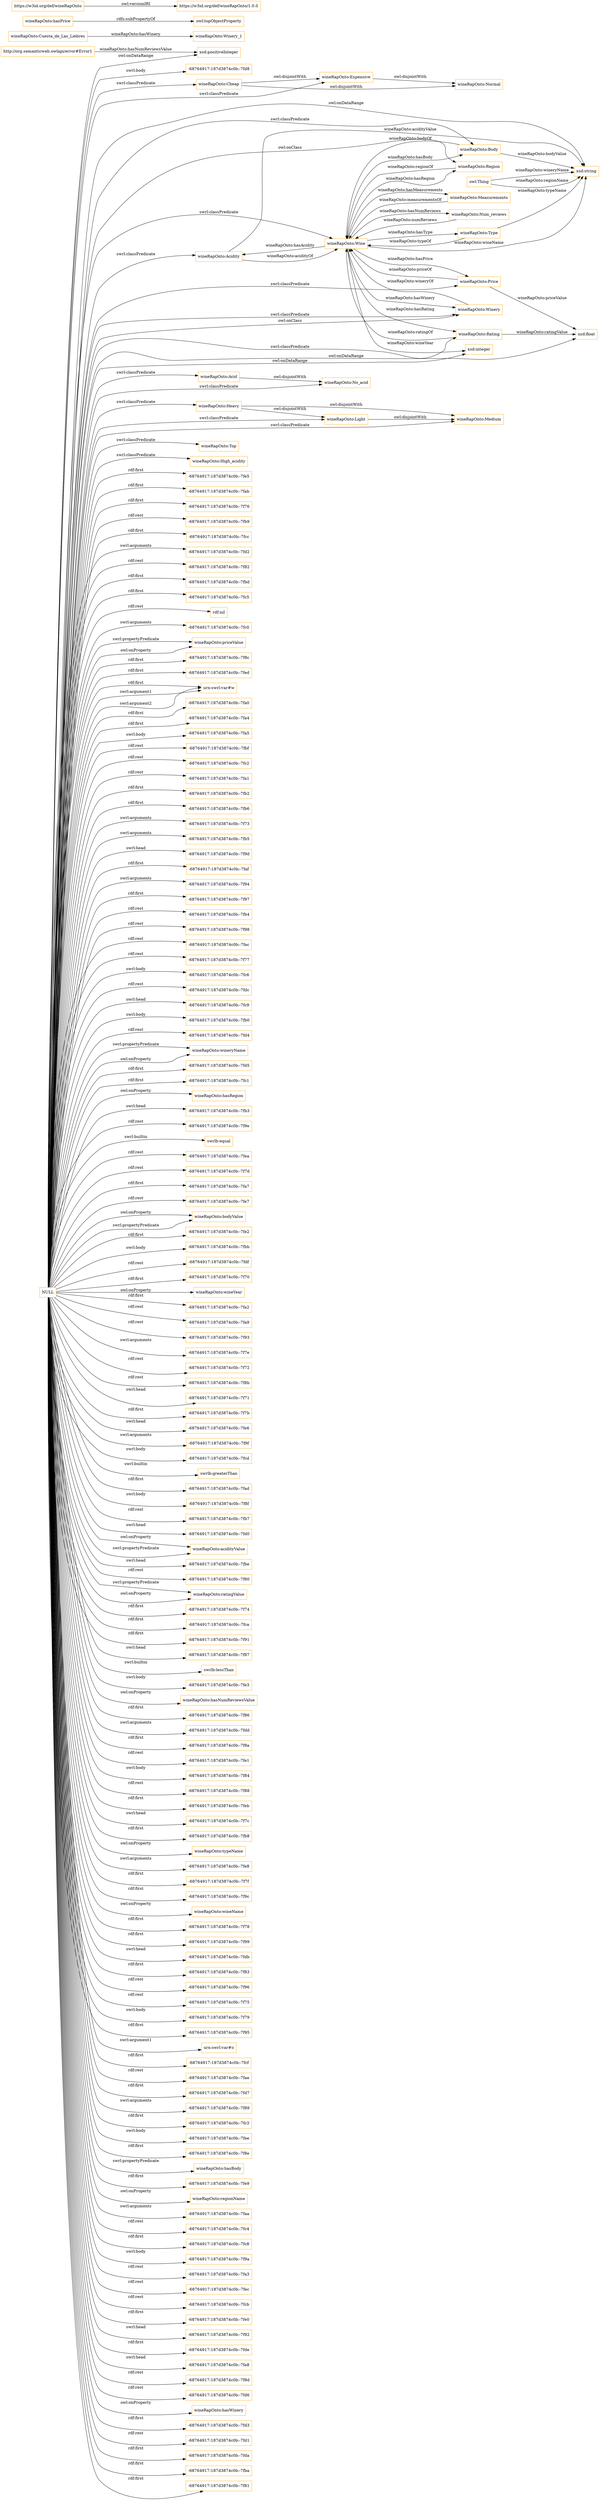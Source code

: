 digraph ar2dtool_diagram { 
rankdir=LR;
size="1501"
node [shape = rectangle, color="orange"]; "wineRapOnto:Expensive" "wineRapOnto:Num_reviews" "wineRapOnto:Acidity" "http://org.semanticweb.owlapi/error#Error1" "wineRapOnto:Cheap" "wineRapOnto:Acid" "wineRapOnto:Body" "wineRapOnto:Heavy" "wineRapOnto:Type" "wineRapOnto:Normal" "wineRapOnto:Region" "wineRapOnto:Winery" "wineRapOnto:Top" "wineRapOnto:Wine" "wineRapOnto:Light" "wineRapOnto:Rating" "wineRapOnto:No_acid" "wineRapOnto:High_acidity" "wineRapOnto:Measurements" "wineRapOnto:Medium" "wineRapOnto:Price" ; /*classes style*/
	"wineRapOnto:Cuesta_de_Las_Liebres" -> "wineRapOnto:Winery_1" [ label = "wineRapOnto:hasWinery" ];
	"wineRapOnto:Heavy" -> "wineRapOnto:Medium" [ label = "owl:disjointWith" ];
	"wineRapOnto:Heavy" -> "wineRapOnto:Light" [ label = "owl:disjointWith" ];
	"NULL" -> "-68764917:187d3874c0b:-7fe5" [ label = "rdf:first" ];
	"NULL" -> "-68764917:187d3874c0b:-7fab" [ label = "rdf:first" ];
	"NULL" -> "-68764917:187d3874c0b:-7f76" [ label = "rdf:first" ];
	"NULL" -> "-68764917:187d3874c0b:-7fb9" [ label = "rdf:rest" ];
	"NULL" -> "-68764917:187d3874c0b:-7fcc" [ label = "rdf:first" ];
	"NULL" -> "-68764917:187d3874c0b:-7fd2" [ label = "swrl:arguments" ];
	"NULL" -> "wineRapOnto:Light" [ label = "swrl:classPredicate" ];
	"NULL" -> "-68764917:187d3874c0b:-7f82" [ label = "rdf:rest" ];
	"NULL" -> "-68764917:187d3874c0b:-7fbd" [ label = "rdf:first" ];
	"NULL" -> "wineRapOnto:Expensive" [ label = "swrl:classPredicate" ];
	"NULL" -> "-68764917:187d3874c0b:-7fc5" [ label = "rdf:first" ];
	"NULL" -> "wineRapOnto:Winery" [ label = "swrl:classPredicate" ];
	"NULL" -> "rdf:nil" [ label = "rdf:rest" ];
	"NULL" -> "-68764917:187d3874c0b:-7fc0" [ label = "swrl:arguments" ];
	"NULL" -> "wineRapOnto:priceValue" [ label = "swrl:propertyPredicate" ];
	"NULL" -> "-68764917:187d3874c0b:-7f8c" [ label = "rdf:first" ];
	"NULL" -> "-68764917:187d3874c0b:-7fed" [ label = "rdf:first" ];
	"NULL" -> "urn:swrl:var#w" [ label = "swrl:argument1" ];
	"NULL" -> "-68764917:187d3874c0b:-7fa0" [ label = "rdf:first" ];
	"NULL" -> "-68764917:187d3874c0b:-7fa4" [ label = "rdf:first" ];
	"NULL" -> "urn:swrl:var#w" [ label = "swrl:argument2" ];
	"NULL" -> "-68764917:187d3874c0b:-7fa5" [ label = "swrl:body" ];
	"NULL" -> "-68764917:187d3874c0b:-7fbf" [ label = "rdf:rest" ];
	"NULL" -> "wineRapOnto:Wine" [ label = "swrl:classPredicate" ];
	"NULL" -> "-68764917:187d3874c0b:-7fc2" [ label = "rdf:rest" ];
	"NULL" -> "-68764917:187d3874c0b:-7fa1" [ label = "rdf:rest" ];
	"NULL" -> "-68764917:187d3874c0b:-7fb2" [ label = "rdf:first" ];
	"NULL" -> "-68764917:187d3874c0b:-7fb6" [ label = "rdf:first" ];
	"NULL" -> "-68764917:187d3874c0b:-7f73" [ label = "swrl:arguments" ];
	"NULL" -> "-68764917:187d3874c0b:-7fb5" [ label = "swrl:arguments" ];
	"NULL" -> "-68764917:187d3874c0b:-7f9d" [ label = "swrl:head" ];
	"NULL" -> "-68764917:187d3874c0b:-7faf" [ label = "rdf:first" ];
	"NULL" -> "-68764917:187d3874c0b:-7f94" [ label = "swrl:arguments" ];
	"NULL" -> "wineRapOnto:priceValue" [ label = "owl:onProperty" ];
	"NULL" -> "-68764917:187d3874c0b:-7f97" [ label = "rdf:first" ];
	"NULL" -> "-68764917:187d3874c0b:-7fb4" [ label = "rdf:rest" ];
	"NULL" -> "-68764917:187d3874c0b:-7f98" [ label = "rdf:rest" ];
	"NULL" -> "-68764917:187d3874c0b:-7fac" [ label = "rdf:rest" ];
	"NULL" -> "-68764917:187d3874c0b:-7f77" [ label = "rdf:rest" ];
	"NULL" -> "-68764917:187d3874c0b:-7fc6" [ label = "swrl:body" ];
	"NULL" -> "wineRapOnto:Rating" [ label = "swrl:classPredicate" ];
	"NULL" -> "-68764917:187d3874c0b:-7fdc" [ label = "rdf:rest" ];
	"NULL" -> "-68764917:187d3874c0b:-7fc9" [ label = "swrl:head" ];
	"NULL" -> "-68764917:187d3874c0b:-7fb0" [ label = "swrl:body" ];
	"NULL" -> "xsd:float" [ label = "owl:onDataRange" ];
	"NULL" -> "urn:swrl:var#w" [ label = "rdf:first" ];
	"NULL" -> "-68764917:187d3874c0b:-7fd4" [ label = "rdf:rest" ];
	"NULL" -> "wineRapOnto:wineryName" [ label = "swrl:propertyPredicate" ];
	"NULL" -> "-68764917:187d3874c0b:-7fd5" [ label = "rdf:first" ];
	"NULL" -> "-68764917:187d3874c0b:-7fc1" [ label = "rdf:first" ];
	"NULL" -> "wineRapOnto:hasRegion" [ label = "owl:onProperty" ];
	"NULL" -> "-68764917:187d3874c0b:-7fb3" [ label = "swrl:head" ];
	"NULL" -> "-68764917:187d3874c0b:-7f9e" [ label = "rdf:rest" ];
	"NULL" -> "swrlb:equal" [ label = "swrl:builtin" ];
	"NULL" -> "-68764917:187d3874c0b:-7fea" [ label = "rdf:rest" ];
	"NULL" -> "-68764917:187d3874c0b:-7f7d" [ label = "rdf:rest" ];
	"NULL" -> "xsd:positiveInteger" [ label = "owl:onDataRange" ];
	"NULL" -> "xsd:string" [ label = "owl:onDataRange" ];
	"NULL" -> "-68764917:187d3874c0b:-7fe7" [ label = "rdf:rest" ];
	"NULL" -> "wineRapOnto:bodyValue" [ label = "owl:onProperty" ];
	"NULL" -> "-68764917:187d3874c0b:-7fe2" [ label = "rdf:first" ];
	"NULL" -> "-68764917:187d3874c0b:-7fbb" [ label = "swrl:body" ];
	"NULL" -> "-68764917:187d3874c0b:-7fdf" [ label = "rdf:rest" ];
	"NULL" -> "-68764917:187d3874c0b:-7f70" [ label = "rdf:first" ];
	"NULL" -> "wineRapOnto:Winery" [ label = "owl:onClass" ];
	"NULL" -> "wineRapOnto:Acid" [ label = "swrl:classPredicate" ];
	"NULL" -> "wineRapOnto:Body" [ label = "swrl:classPredicate" ];
	"NULL" -> "wineRapOnto:wineYear" [ label = "owl:onProperty" ];
	"NULL" -> "-68764917:187d3874c0b:-7fa2" [ label = "rdf:first" ];
	"NULL" -> "-68764917:187d3874c0b:-7fa9" [ label = "rdf:rest" ];
	"NULL" -> "-68764917:187d3874c0b:-7f93" [ label = "rdf:rest" ];
	"NULL" -> "-68764917:187d3874c0b:-7f7e" [ label = "swrl:arguments" ];
	"NULL" -> "wineRapOnto:Medium" [ label = "swrl:classPredicate" ];
	"NULL" -> "-68764917:187d3874c0b:-7f72" [ label = "rdf:rest" ];
	"NULL" -> "-68764917:187d3874c0b:-7f8b" [ label = "rdf:rest" ];
	"NULL" -> "-68764917:187d3874c0b:-7f71" [ label = "swrl:head" ];
	"NULL" -> "-68764917:187d3874c0b:-7f7b" [ label = "rdf:first" ];
	"NULL" -> "wineRapOnto:No_acid" [ label = "swrl:classPredicate" ];
	"NULL" -> "-68764917:187d3874c0b:-7fe6" [ label = "swrl:head" ];
	"NULL" -> "-68764917:187d3874c0b:-7f9f" [ label = "swrl:arguments" ];
	"NULL" -> "-68764917:187d3874c0b:-7fcd" [ label = "swrl:body" ];
	"NULL" -> "swrlb:greaterThan" [ label = "swrl:builtin" ];
	"NULL" -> "-68764917:187d3874c0b:-7fad" [ label = "rdf:first" ];
	"NULL" -> "-68764917:187d3874c0b:-7f8f" [ label = "swrl:body" ];
	"NULL" -> "-68764917:187d3874c0b:-7fb7" [ label = "rdf:rest" ];
	"NULL" -> "-68764917:187d3874c0b:-7fd0" [ label = "swrl:head" ];
	"NULL" -> "wineRapOnto:acidityValue" [ label = "owl:onProperty" ];
	"NULL" -> "-68764917:187d3874c0b:-7fbe" [ label = "swrl:head" ];
	"NULL" -> "-68764917:187d3874c0b:-7f80" [ label = "rdf:rest" ];
	"NULL" -> "wineRapOnto:ratingValue" [ label = "swrl:propertyPredicate" ];
	"NULL" -> "-68764917:187d3874c0b:-7f74" [ label = "rdf:first" ];
	"NULL" -> "wineRapOnto:Price" [ label = "swrl:classPredicate" ];
	"NULL" -> "-68764917:187d3874c0b:-7fca" [ label = "rdf:first" ];
	"NULL" -> "-68764917:187d3874c0b:-7f91" [ label = "rdf:first" ];
	"NULL" -> "-68764917:187d3874c0b:-7f87" [ label = "swrl:head" ];
	"NULL" -> "wineRapOnto:Cheap" [ label = "swrl:classPredicate" ];
	"NULL" -> "swrlb:lessThan" [ label = "swrl:builtin" ];
	"NULL" -> "-68764917:187d3874c0b:-7fe3" [ label = "swrl:body" ];
	"NULL" -> "wineRapOnto:hasNumReviewsValue" [ label = "owl:onProperty" ];
	"NULL" -> "-68764917:187d3874c0b:-7f86" [ label = "rdf:first" ];
	"NULL" -> "-68764917:187d3874c0b:-7fdd" [ label = "swrl:arguments" ];
	"NULL" -> "-68764917:187d3874c0b:-7f8a" [ label = "rdf:first" ];
	"NULL" -> "-68764917:187d3874c0b:-7fe1" [ label = "rdf:rest" ];
	"NULL" -> "-68764917:187d3874c0b:-7f84" [ label = "swrl:body" ];
	"NULL" -> "-68764917:187d3874c0b:-7f88" [ label = "rdf:rest" ];
	"NULL" -> "-68764917:187d3874c0b:-7feb" [ label = "rdf:first" ];
	"NULL" -> "-68764917:187d3874c0b:-7f7c" [ label = "swrl:head" ];
	"NULL" -> "-68764917:187d3874c0b:-7fb8" [ label = "rdf:first" ];
	"NULL" -> "wineRapOnto:typeName" [ label = "owl:onProperty" ];
	"NULL" -> "-68764917:187d3874c0b:-7fe8" [ label = "swrl:arguments" ];
	"NULL" -> "-68764917:187d3874c0b:-7f7f" [ label = "rdf:first" ];
	"NULL" -> "-68764917:187d3874c0b:-7f9c" [ label = "rdf:first" ];
	"NULL" -> "wineRapOnto:bodyValue" [ label = "swrl:propertyPredicate" ];
	"NULL" -> "wineRapOnto:wineName" [ label = "owl:onProperty" ];
	"NULL" -> "-68764917:187d3874c0b:-7f78" [ label = "rdf:first" ];
	"NULL" -> "-68764917:187d3874c0b:-7f99" [ label = "rdf:first" ];
	"NULL" -> "-68764917:187d3874c0b:-7fdb" [ label = "swrl:head" ];
	"NULL" -> "-68764917:187d3874c0b:-7f83" [ label = "rdf:first" ];
	"NULL" -> "-68764917:187d3874c0b:-7f96" [ label = "rdf:rest" ];
	"NULL" -> "-68764917:187d3874c0b:-7f75" [ label = "rdf:rest" ];
	"NULL" -> "wineRapOnto:Heavy" [ label = "swrl:classPredicate" ];
	"NULL" -> "-68764917:187d3874c0b:-7f79" [ label = "swrl:body" ];
	"NULL" -> "xsd:integer" [ label = "owl:onDataRange" ];
	"NULL" -> "-68764917:187d3874c0b:-7f95" [ label = "rdf:first" ];
	"NULL" -> "urn:swrl:var#o" [ label = "swrl:argument1" ];
	"NULL" -> "-68764917:187d3874c0b:-7fcf" [ label = "rdf:first" ];
	"NULL" -> "wineRapOnto:ratingValue" [ label = "owl:onProperty" ];
	"NULL" -> "-68764917:187d3874c0b:-7fae" [ label = "rdf:rest" ];
	"NULL" -> "-68764917:187d3874c0b:-7fd7" [ label = "rdf:first" ];
	"NULL" -> "-68764917:187d3874c0b:-7f89" [ label = "swrl:arguments" ];
	"NULL" -> "-68764917:187d3874c0b:-7fc3" [ label = "rdf:first" ];
	"NULL" -> "-68764917:187d3874c0b:-7fee" [ label = "swrl:body" ];
	"NULL" -> "-68764917:187d3874c0b:-7f8e" [ label = "rdf:first" ];
	"NULL" -> "wineRapOnto:hasBody" [ label = "swrl:propertyPredicate" ];
	"NULL" -> "-68764917:187d3874c0b:-7fe9" [ label = "rdf:first" ];
	"NULL" -> "wineRapOnto:regionName" [ label = "owl:onProperty" ];
	"NULL" -> "-68764917:187d3874c0b:-7faa" [ label = "swrl:arguments" ];
	"NULL" -> "wineRapOnto:Region" [ label = "owl:onClass" ];
	"NULL" -> "-68764917:187d3874c0b:-7fc4" [ label = "rdf:rest" ];
	"NULL" -> "-68764917:187d3874c0b:-7fc8" [ label = "rdf:first" ];
	"NULL" -> "-68764917:187d3874c0b:-7f9a" [ label = "swrl:body" ];
	"NULL" -> "wineRapOnto:High_acidity" [ label = "swrl:classPredicate" ];
	"NULL" -> "-68764917:187d3874c0b:-7fa3" [ label = "rdf:rest" ];
	"NULL" -> "wineRapOnto:wineryName" [ label = "owl:onProperty" ];
	"NULL" -> "-68764917:187d3874c0b:-7fec" [ label = "rdf:rest" ];
	"NULL" -> "-68764917:187d3874c0b:-7fcb" [ label = "rdf:rest" ];
	"NULL" -> "-68764917:187d3874c0b:-7fe0" [ label = "rdf:first" ];
	"NULL" -> "-68764917:187d3874c0b:-7f92" [ label = "swrl:head" ];
	"NULL" -> "-68764917:187d3874c0b:-7fde" [ label = "rdf:first" ];
	"NULL" -> "wineRapOnto:Top" [ label = "swrl:classPredicate" ];
	"NULL" -> "wineRapOnto:Acidity" [ label = "swrl:classPredicate" ];
	"NULL" -> "-68764917:187d3874c0b:-7fa8" [ label = "swrl:head" ];
	"NULL" -> "-68764917:187d3874c0b:-7f8d" [ label = "rdf:rest" ];
	"NULL" -> "-68764917:187d3874c0b:-7fd6" [ label = "rdf:rest" ];
	"NULL" -> "wineRapOnto:hasWinery" [ label = "owl:onProperty" ];
	"NULL" -> "-68764917:187d3874c0b:-7fd3" [ label = "rdf:first" ];
	"NULL" -> "-68764917:187d3874c0b:-7fd1" [ label = "rdf:rest" ];
	"NULL" -> "wineRapOnto:acidityValue" [ label = "swrl:propertyPredicate" ];
	"NULL" -> "-68764917:187d3874c0b:-7fda" [ label = "rdf:first" ];
	"NULL" -> "-68764917:187d3874c0b:-7fba" [ label = "rdf:first" ];
	"NULL" -> "-68764917:187d3874c0b:-7f81" [ label = "rdf:first" ];
	"NULL" -> "-68764917:187d3874c0b:-7fd8" [ label = "swrl:body" ];
	"NULL" -> "-68764917:187d3874c0b:-7fa7" [ label = "rdf:first" ];
	"wineRapOnto:Expensive" -> "wineRapOnto:Normal" [ label = "owl:disjointWith" ];
	"wineRapOnto:Acid" -> "wineRapOnto:No_acid" [ label = "owl:disjointWith" ];
	"wineRapOnto:Cheap" -> "wineRapOnto:Normal" [ label = "owl:disjointWith" ];
	"wineRapOnto:Cheap" -> "wineRapOnto:Expensive" [ label = "owl:disjointWith" ];
	"wineRapOnto:hasPrice" -> "owl:topObjectProperty" [ label = "rdfs:subPropertyOf" ];
	"https://w3id.org/def/wineRapOnto" -> "https://w3id.org/def/wineRapOnto/1.0.0" [ label = "owl:versionIRI" ];
	"wineRapOnto:Light" -> "wineRapOnto:Medium" [ label = "owl:disjointWith" ];
	"wineRapOnto:Region" -> "wineRapOnto:Wine" [ label = "wineRapOnto:regionOf" ];
	"wineRapOnto:Rating" -> "xsd:float" [ label = "wineRapOnto:ratingValue" ];
	"wineRapOnto:Body" -> "wineRapOnto:Wine" [ label = "wineRapOnto:bodyOf" ];
	"wineRapOnto:Wine" -> "wineRapOnto:Measurements" [ label = "wineRapOnto:hasMeasurements" ];
	"wineRapOnto:Num_reviews" -> "wineRapOnto:Wine" [ label = "wineRapOnto:numReviews" ];
	"wineRapOnto:Wine" -> "wineRapOnto:Body" [ label = "wineRapOnto:hasBody" ];
	"wineRapOnto:Wine" -> "wineRapOnto:Num_reviews" [ label = "wineRapOnto:hasNumReviews" ];
	"wineRapOnto:Price" -> "wineRapOnto:Wine" [ label = "wineRapOnto:priceOf" ];
	"http://org.semanticweb.owlapi/error#Error1" -> "xsd:positiveInteger" [ label = "wineRapOnto:hasNumReviewsValue" ];
	"wineRapOnto:Wine" -> "xsd:integer" [ label = "wineRapOnto:wineYear" ];
	"wineRapOnto:Type" -> "wineRapOnto:Wine" [ label = "wineRapOnto:typeOf" ];
	"wineRapOnto:Acidity" -> "wineRapOnto:Wine" [ label = "wineRapOnto:acidityOf" ];
	"wineRapOnto:Measurements" -> "wineRapOnto:Wine" [ label = "wineRapOnto:measurementsOf" ];
	"owl:Thing" -> "xsd:string" [ label = "wineRapOnto:wineryName" ];
	"wineRapOnto:Acidity" -> "xsd:string" [ label = "wineRapOnto:acidityValue" ];
	"wineRapOnto:Body" -> "xsd:string" [ label = "wineRapOnto:bodyValue" ];
	"wineRapOnto:Wine" -> "xsd:string" [ label = "wineRapOnto:wineName" ];
	"wineRapOnto:Winery" -> "wineRapOnto:Wine" [ label = "wineRapOnto:wineryOf" ];
	"wineRapOnto:Wine" -> "wineRapOnto:Acidity" [ label = "wineRapOnto:hasAcidity" ];
	"wineRapOnto:Wine" -> "wineRapOnto:Rating" [ label = "wineRapOnto:hasRating" ];
	"wineRapOnto:Wine" -> "wineRapOnto:Winery" [ label = "wineRapOnto:hasWinery" ];
	"wineRapOnto:Rating" -> "wineRapOnto:Wine" [ label = "wineRapOnto:ratingOf" ];
	"owl:Thing" -> "xsd:string" [ label = "wineRapOnto:regionName" ];
	"wineRapOnto:Wine" -> "wineRapOnto:Region" [ label = "wineRapOnto:hasRegion" ];
	"wineRapOnto:Wine" -> "wineRapOnto:Price" [ label = "wineRapOnto:hasPrice" ];
	"wineRapOnto:Wine" -> "wineRapOnto:Type" [ label = "wineRapOnto:hasType" ];
	"wineRapOnto:Type" -> "xsd:string" [ label = "wineRapOnto:typeName" ];
	"wineRapOnto:Price" -> "xsd:float" [ label = "wineRapOnto:priceValue" ];

}
